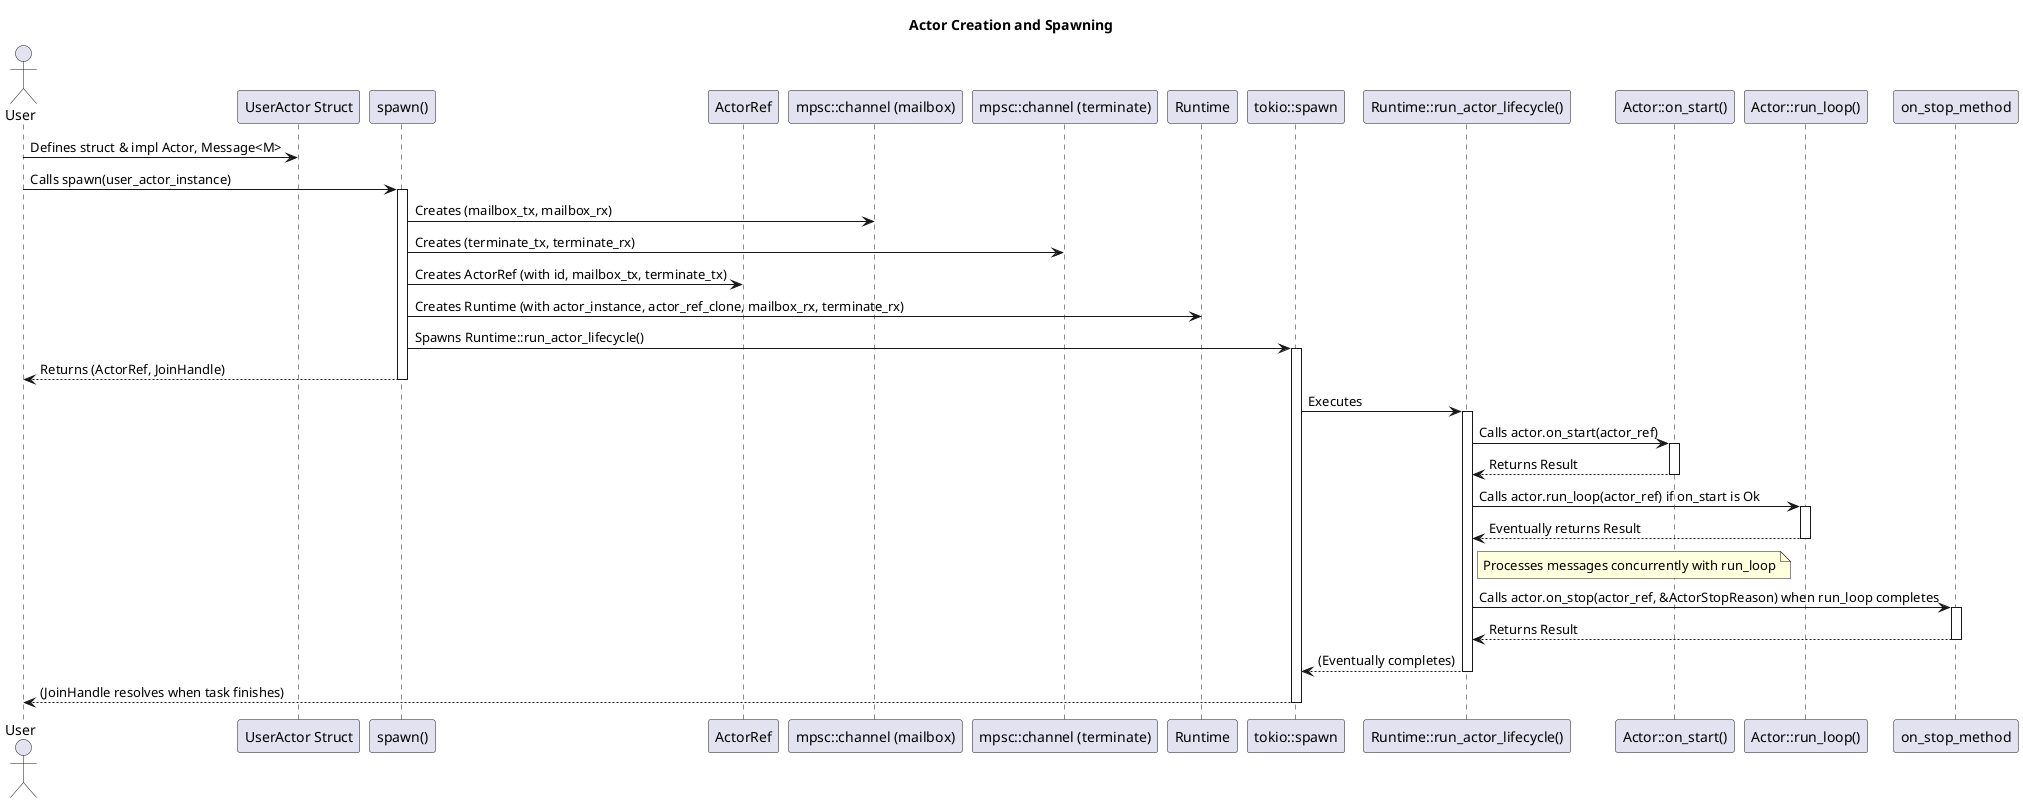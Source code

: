 @startuml Actor Creation and Spawning
title Actor Creation and Spawning

actor User
participant "UserActor Struct" as UserActor
participant "spawn()" as spawn_func
participant "ActorRef" as ActorRef_type
participant "mpsc::channel (mailbox)" as MailboxChannel
participant "mpsc::channel (terminate)" as TerminateChannel
participant "Runtime" as Runtime_type
participant "tokio::spawn" as tokio_spawn
participant "Runtime::run_actor_lifecycle()" as run_lifecycle
participant "Actor::on_start()" as on_start_method
participant "Actor::run_loop()" as run_loop_method

User -> UserActor: Defines struct & impl Actor, Message<M>
User -> spawn_func: Calls spawn(user_actor_instance)
activate spawn_func

spawn_func -> MailboxChannel: Creates (mailbox_tx, mailbox_rx)
spawn_func -> TerminateChannel: Creates (terminate_tx, terminate_rx)
spawn_func -> ActorRef_type: Creates ActorRef (with id, mailbox_tx, terminate_tx)
spawn_func -> Runtime_type: Creates Runtime (with actor_instance, actor_ref_clone, mailbox_rx, terminate_rx)
spawn_func -> tokio_spawn: Spawns Runtime::run_actor_lifecycle()
activate tokio_spawn
spawn_func --> User: Returns (ActorRef, JoinHandle)
deactivate spawn_func

tokio_spawn -> run_lifecycle: Executes
activate run_lifecycle
run_lifecycle -> on_start_method: Calls actor.on_start(actor_ref)
activate on_start_method
on_start_method --> run_lifecycle: Returns Result
deactivate on_start_method
run_lifecycle -> run_loop_method: Calls actor.run_loop(actor_ref) if on_start is Ok
activate run_loop_method
run_loop_method --> run_lifecycle: Eventually returns Result
deactivate run_loop_method
note right of run_lifecycle: Processes messages concurrently with run_loop

run_lifecycle -> on_stop_method: Calls actor.on_stop(actor_ref, &ActorStopReason) when run_loop completes
activate on_stop_method
on_stop_method --> run_lifecycle: Returns Result
deactivate on_stop_method

run_lifecycle --> tokio_spawn: (Eventually completes)
deactivate run_lifecycle
tokio_spawn --> User: (JoinHandle resolves when task finishes)
deactivate tokio_spawn

@enduml